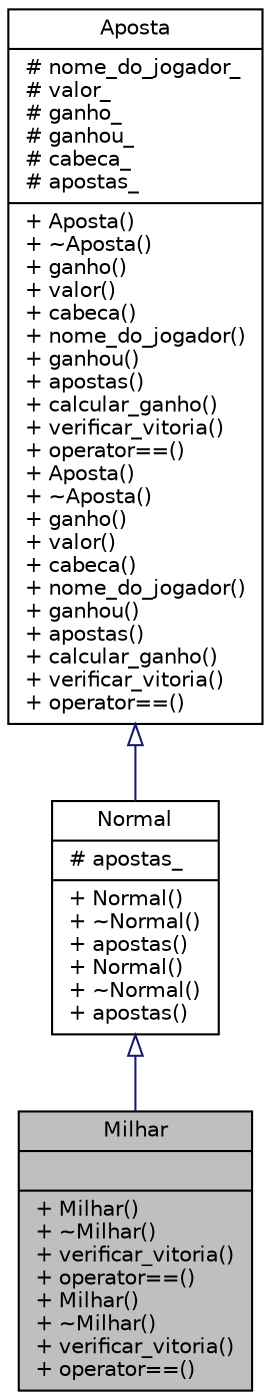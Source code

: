 digraph "Milhar"
{
 // LATEX_PDF_SIZE
  edge [fontname="Helvetica",fontsize="10",labelfontname="Helvetica",labelfontsize="10"];
  node [fontname="Helvetica",fontsize="10",shape=record];
  Node1 [label="{Milhar\n||+ Milhar()\l+ ~Milhar()\l+ verificar_vitoria()\l+ operator==()\l+ Milhar()\l+ ~Milhar()\l+ verificar_vitoria()\l+ operator==()\l}",height=0.2,width=0.4,color="black", fillcolor="grey75", style="filled", fontcolor="black",tooltip="Classe que representa uma aposta do tipo Milhar."];
  Node2 -> Node1 [dir="back",color="midnightblue",fontsize="10",style="solid",arrowtail="onormal",fontname="Helvetica"];
  Node2 [label="{Normal\n|# apostas_\l|+ Normal()\l+ ~Normal()\l+ apostas()\l+ Normal()\l+ ~Normal()\l+ apostas()\l}",height=0.2,width=0.4,color="black", fillcolor="white", style="filled",URL="$classNormal.html",tooltip="Classe que representa uma aposta do tipo Normal."];
  Node3 -> Node2 [dir="back",color="midnightblue",fontsize="10",style="solid",arrowtail="onormal",fontname="Helvetica"];
  Node3 [label="{Aposta\n|# nome_do_jogador_\l# valor_\l# ganho_\l# ganhou_\l# cabeca_\l# apostas_\l|+ Aposta()\l+ ~Aposta()\l+ ganho()\l+ valor()\l+ cabeca()\l+ nome_do_jogador()\l+ ganhou()\l+ apostas()\l+ calcular_ganho()\l+ verificar_vitoria()\l+ operator==()\l+ Aposta()\l+ ~Aposta()\l+ ganho()\l+ valor()\l+ cabeca()\l+ nome_do_jogador()\l+ ganhou()\l+ apostas()\l+ calcular_ganho()\l+ verificar_vitoria()\l+ operator==()\l}",height=0.2,width=0.4,color="black", fillcolor="white", style="filled",URL="$classAposta.html",tooltip="Classe abstrata que representa uma aposta."];
}
